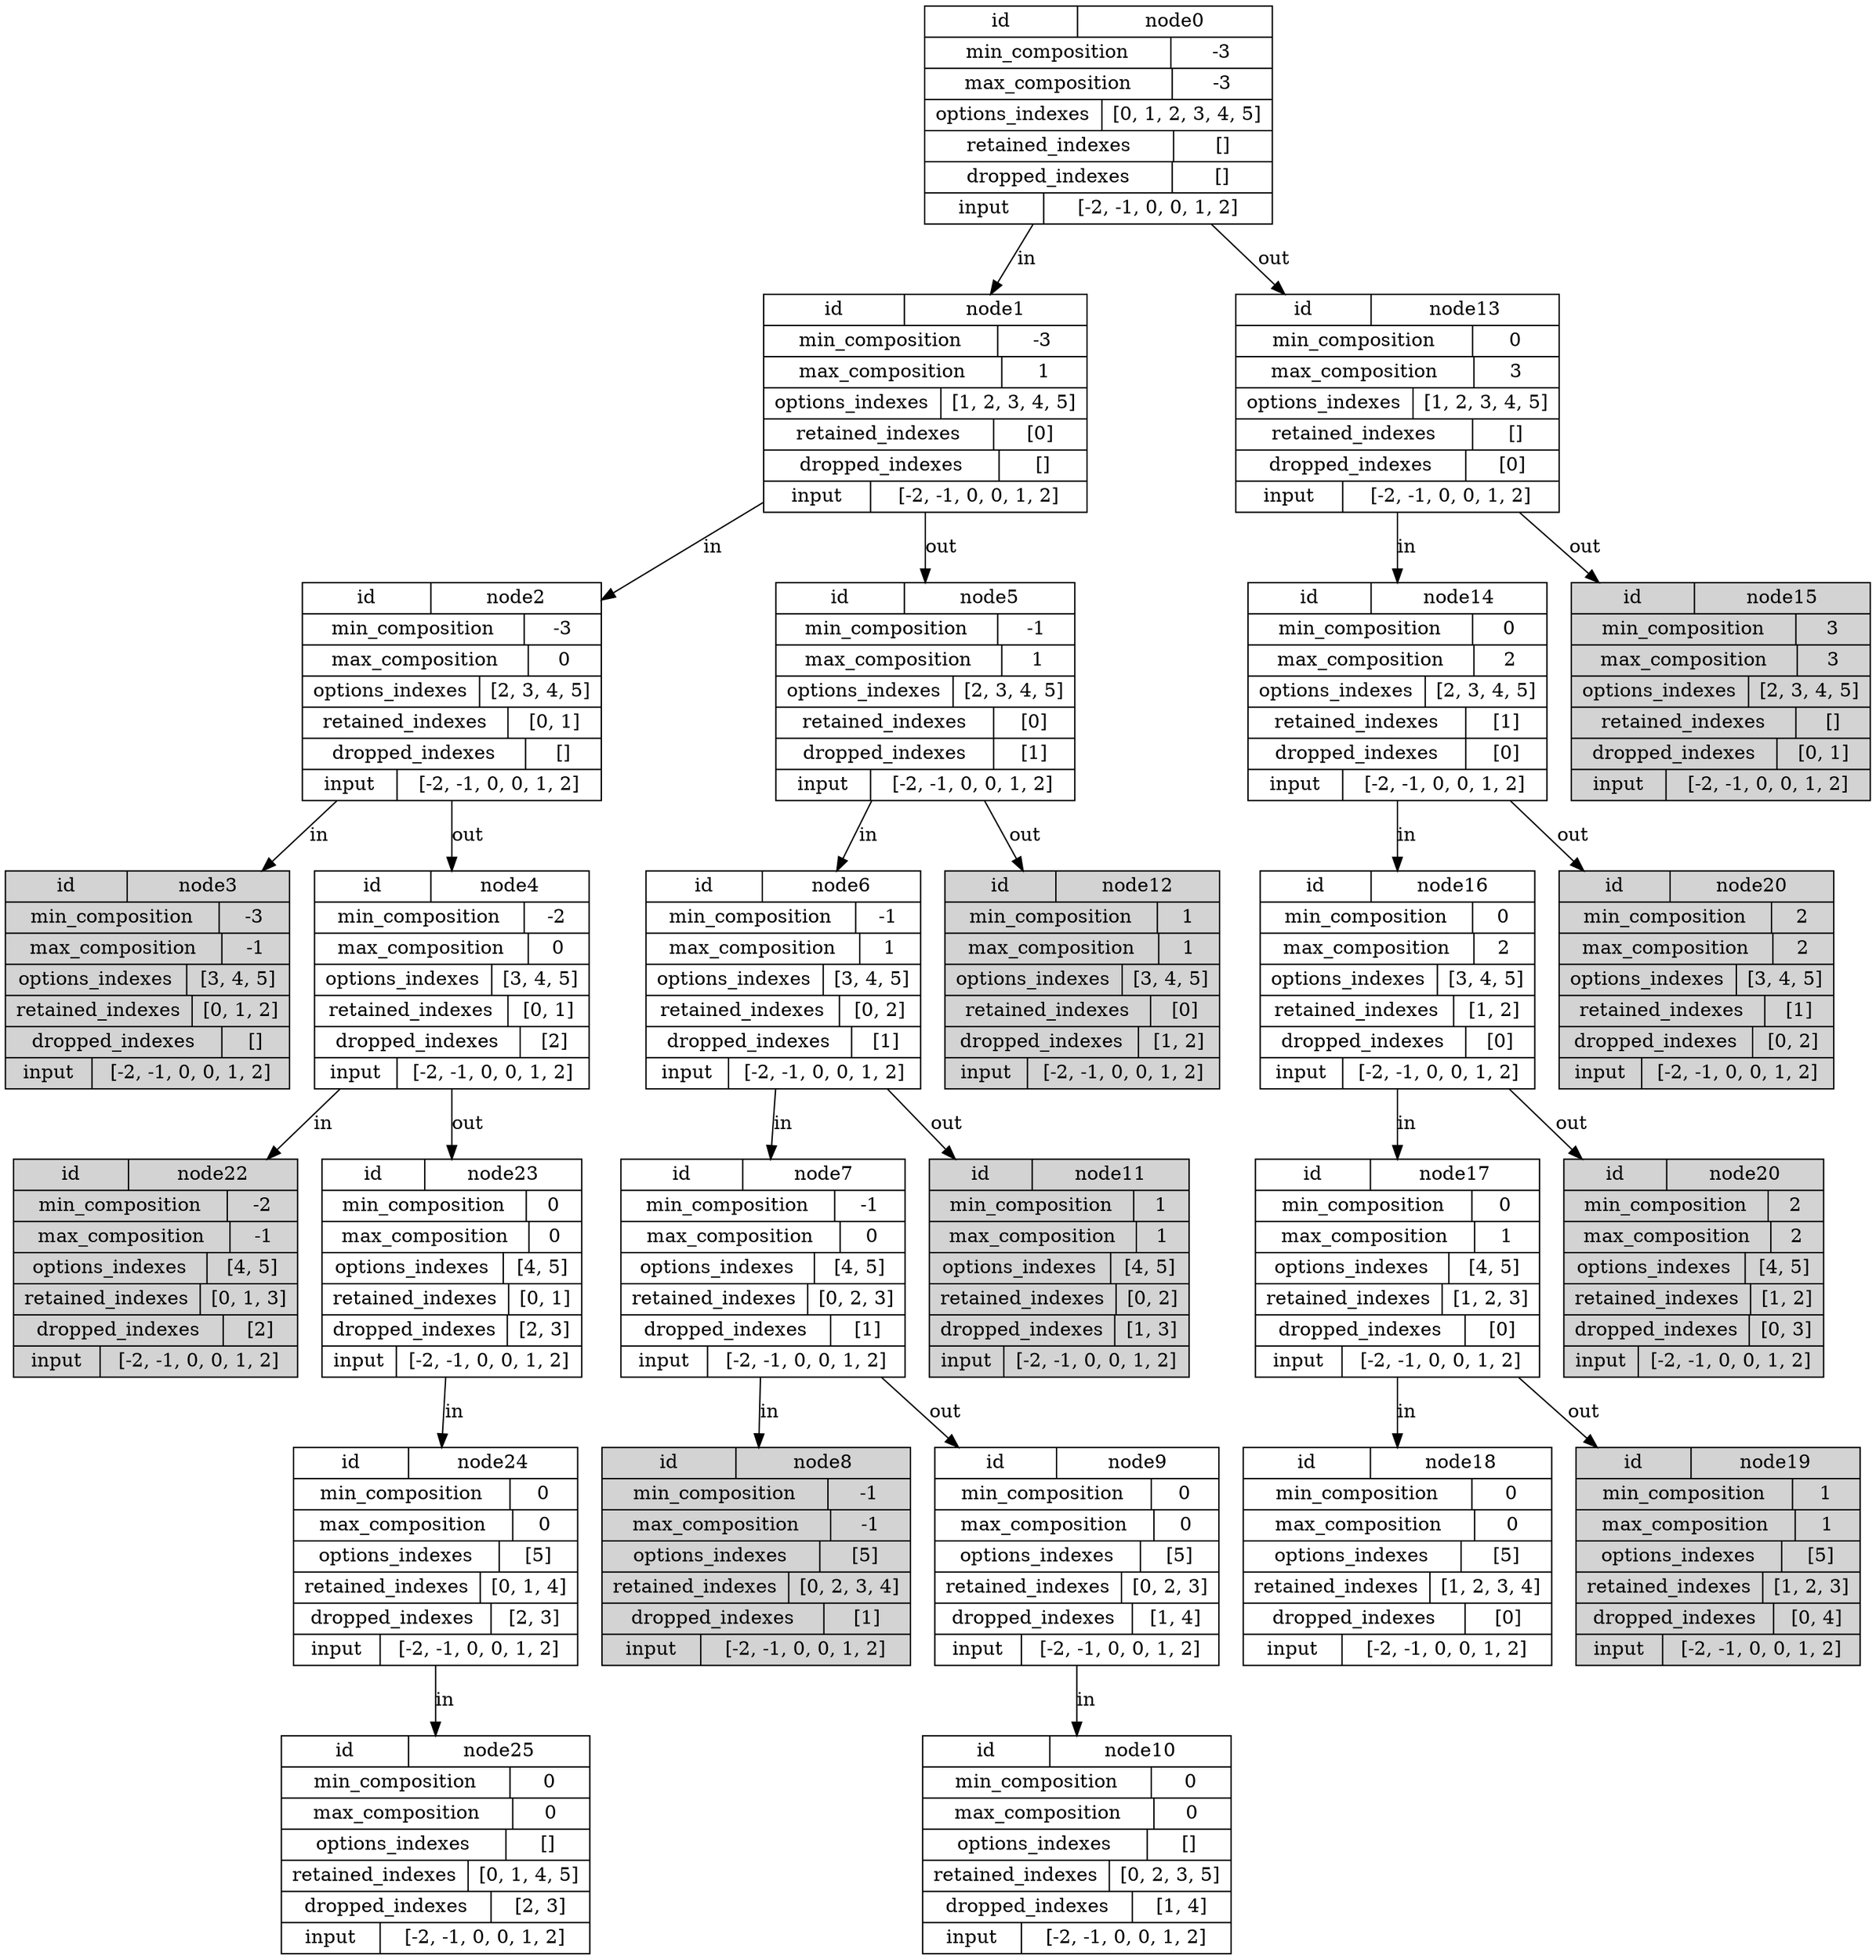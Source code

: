 digraph G {

    // Input array is: 

    node [shape = record];

    node0[label = "{{id | node0 }  | {<f1> min_composition | -3} | {<f2> max_composition| -3} | {options_indexes | [0, 1, 2, 3, 4, 5]} | { retained_indexes | [] } | { dropped_indexes | []} | {input | [-2, -1, 0, 0, 1, 2]} }"];
    node1[label = "{{id | node1 }  | {<f1> min_composition | -3} | {<f2> max_composition| 1} | {options_indexes | [1, 2, 3, 4, 5]} | { retained_indexes | [0] } | { dropped_indexes | []} | {input | [-2, -1, 0, 0, 1, 2]}} "];
    node2[label = "{{id | node2}   | {<f1> min_composition | -3} | {<f2> max_composition| 0} | {options_indexes | [2, 3, 4, 5]} | { retained_indexes | [0, 1] } | { dropped_indexes | []} | {input | [-2, -1, 0, 0, 1, 2]}} "];
    node3[label = "{{id | node3}   | {<f1> min_composition | -3} | {<f2> max_composition| -1} | {options_indexes | [3, 4, 5]} | { retained_indexes | [0, 1, 2] } | { dropped_indexes | []} | {input | [-2, -1, 0, 0, 1, 2]}} ", style = filled];
    node4[label = "{{id | node4}   | {<f1> min_composition | -2} | {<f2> max_composition| 0} | {options_indexes | [3, 4, 5]} | { retained_indexes | [0, 1] } | { dropped_indexes | [2]} | {input | [-2, -1, 0, 0, 1, 2]}} "];
    node5[label = "{{id | node5}   | {<f1> min_composition | -1} | {<f2> max_composition| 1} | {options_indexes | [2, 3, 4, 5]} | { retained_indexes | [0] } | { dropped_indexes | [1]} | {input | [-2, -1, 0, 0, 1, 2]}} "];
    node6[label = "{{id | node6}   | {<f1> min_composition | -1} | {<f2> max_composition| 1} | {options_indexes | [3, 4, 5]} | { retained_indexes | [0, 2] } | { dropped_indexes | [1]} | {input | [-2, -1, 0, 0, 1, 2]}} "];
    node7[label = "{{id | node7}   | {<f1> min_composition | -1} | {<f2> max_composition| 0} | {options_indexes | [4, 5]} | { retained_indexes | [0, 2, 3] } | { dropped_indexes | [1]} | {input | [-2, -1, 0, 0, 1, 2]}} "];
    node8[label = "{{id | node8}   | {<f1> min_composition | -1} | {<f2> max_composition| -1} | {options_indexes | [5]} | { retained_indexes | [0, 2, 3, 4] } | { dropped_indexes | [1]} | {input | [-2, -1, 0, 0, 1, 2]}} ", style = filled];
    node9[label = "{{id | node9}   | {<f1> min_composition | 0} | {<f2> max_composition| 0} | {options_indexes | [5]} | { retained_indexes | [0, 2, 3] } | { dropped_indexes | [1, 4]} | {input | [-2, -1, 0, 0, 1, 2]}} "];
    node10[label = "{{id | node10}  | {<f1> min_composition | 0} | {<f2> max_composition| 0} | {options_indexes | []} | { retained_indexes | [0, 2, 3, 5] } | { dropped_indexes | [1, 4]} | {input | [-2, -1, 0, 0, 1, 2]}} "];
    node11[label = "{{id | node11}  | {<f1> min_composition | 1} | {<f2> max_composition| 1} | {options_indexes | [4, 5]} | { retained_indexes | [0, 2] } | { dropped_indexes | [1, 3]} | {input | [-2, -1, 0, 0, 1, 2]}} ", style = filled];
    node12[label = "{{id | node12}  | {<f1> min_composition | 1} | {<f2> max_composition| 1} | {options_indexes | [3, 4, 5]} | { retained_indexes | [0] } | { dropped_indexes | [1, 2]} | {input | [-2, -1, 0, 0, 1, 2]}} ", style = filled];
    node13[label = "{{id | node13}  | {<f1> min_composition | 0} | {<f2> max_composition| 3} | {options_indexes | [1, 2, 3, 4, 5]} | { retained_indexes | [] } | { dropped_indexes | [0]} | {input | [-2, -1, 0, 0, 1, 2]}} "];
    node14[label = "{{id | node14}  | {<f1> min_composition | 0} | {<f2> max_composition| 2} | {options_indexes | [2, 3, 4, 5]} | { retained_indexes | [1] } | { dropped_indexes | [0]} | {input | [-2, -1, 0, 0, 1, 2]}} "];
    node15[label = "{{id | node15}  | {<f1> min_composition | 3} | {<f2> max_composition| 3} | {options_indexes | [2, 3, 4, 5]} | { retained_indexes | [] } | { dropped_indexes | [0, 1]} | {input | [-2, -1, 0, 0, 1, 2]}} ", style = filled];
    node16[label = "{{id | node16}  | {<f1> min_composition | 0} | {<f2> max_composition| 2} | {options_indexes | [3, 4, 5]} | { retained_indexes | [1, 2] } | { dropped_indexes | [0]} | {input | [-2, -1, 0, 0, 1, 2]}} "];
    node17[label = "{{id | node17}  | {<f1> min_composition | 0} | {<f2> max_composition| 1} | {options_indexes | [4, 5]} | { retained_indexes | [1, 2, 3] } | { dropped_indexes | [0]} | {input | [-2, -1, 0, 0, 1, 2]}} "];
    node18[label = "{{id | node18}  | {<f1> min_composition | 0} | {<f2> max_composition| 0} | {options_indexes | [5]} | { retained_indexes | [1, 2, 3, 4] } | { dropped_indexes | [0]} | {input | [-2, -1, 0, 0, 1, 2]}} "];
    node19[label = "{{id | node19}  | {<f1> min_composition | 1} | {<f2> max_composition| 1} | {options_indexes | [5]} | { retained_indexes | [1, 2, 3] } | { dropped_indexes | [0, 4]} | {input | [-2, -1, 0, 0, 1, 2]}} ", style = filled];
    node20[label = "{{id | node20}  | {<f1> min_composition | 2} | {<f2> max_composition| 2} | {options_indexes | [4, 5]} | { retained_indexes | [1, 2] } | { dropped_indexes | [0, 3]} | {input | [-2, -1, 0, 0, 1, 2]}} ", style = filled];
    node21[label = "{{id | node20}  | {<f1> min_composition | 2} | {<f2> max_composition| 2} | {options_indexes | [3, 4, 5]} | { retained_indexes | [1] } | { dropped_indexes | [0, 2]} | {input | [-2, -1, 0, 0, 1, 2]}} ", style = filled];
    node22[label = "{{id | node22}  | {<f1> min_composition | -2} | {<f2> max_composition| -1} | {options_indexes | [4, 5]} | { retained_indexes | [0, 1, 3] } | { dropped_indexes | [2]} | {input | [-2, -1, 0, 0, 1, 2]}} ", style = filled];
    node23[label = "{{id | node23}  | {<f1> min_composition | 0} | {<f2> max_composition| 0} | {options_indexes | [4, 5]} | { retained_indexes | [0, 1] } | { dropped_indexes | [2, 3]} | {input | [-2, -1, 0, 0, 1, 2]}} "];
    node24[label = "{{id | node24}  | {<f1> min_composition | 0} | {<f2> max_composition| 0} | {options_indexes | [5]} | { retained_indexes | [0, 1, 4] } | { dropped_indexes | [2, 3]} | {input | [-2, -1, 0, 0, 1, 2]}} "];
    node25[label = "{{id | node25}  | {<f1> min_composition | 0} | {<f2> max_composition| 0} | {options_indexes | []} | { retained_indexes | [0, 1, 4, 5] } | { dropped_indexes | [2, 3]} | {input | [-2, -1, 0, 0, 1, 2]}} "];

    "node0" -> "node1" [label = "in"];
    "node1" -> "node2" [label = "in"];
    "node2" -> "node3" [label = "in"];
    "node2" -> "node4" [label = "out"];
    "node1" -> "node5" [label = "out"];
    "node5" -> "node6" [label = "in"];
    "node6" -> "node7" [label = "in"];
    "node7" -> "node8" [label = "in"];
    "node7" -> "node9" [label = "out"];
    "node9" -> "node10" [label = "in"];
    "node6" -> "node11" [label = "out"];
    "node5" -> "node12" [label = "out"];
    "node0" -> "node13" [label = "out"];
    "node13" -> "node14" [label = "in"];
    "node13" -> "node15" [label = "out"];
    "node14" -> "node16" [label = "in"];
    "node16" -> "node17" [label = "in"];
    "node17" -> "node18" [label = "in"];
    "node17" -> "node19" [label = "out"];
    "node16" -> "node20" [label = "out"];
    "node14" -> "node21" [label = "out"];
    "node4" -> "node22" [label = "in"];
    "node4" -> "node23" [label = "out"];
    "node23" -> "node24" [label = "in"];
    "node24" -> "node25" [label = "in"];
    
}